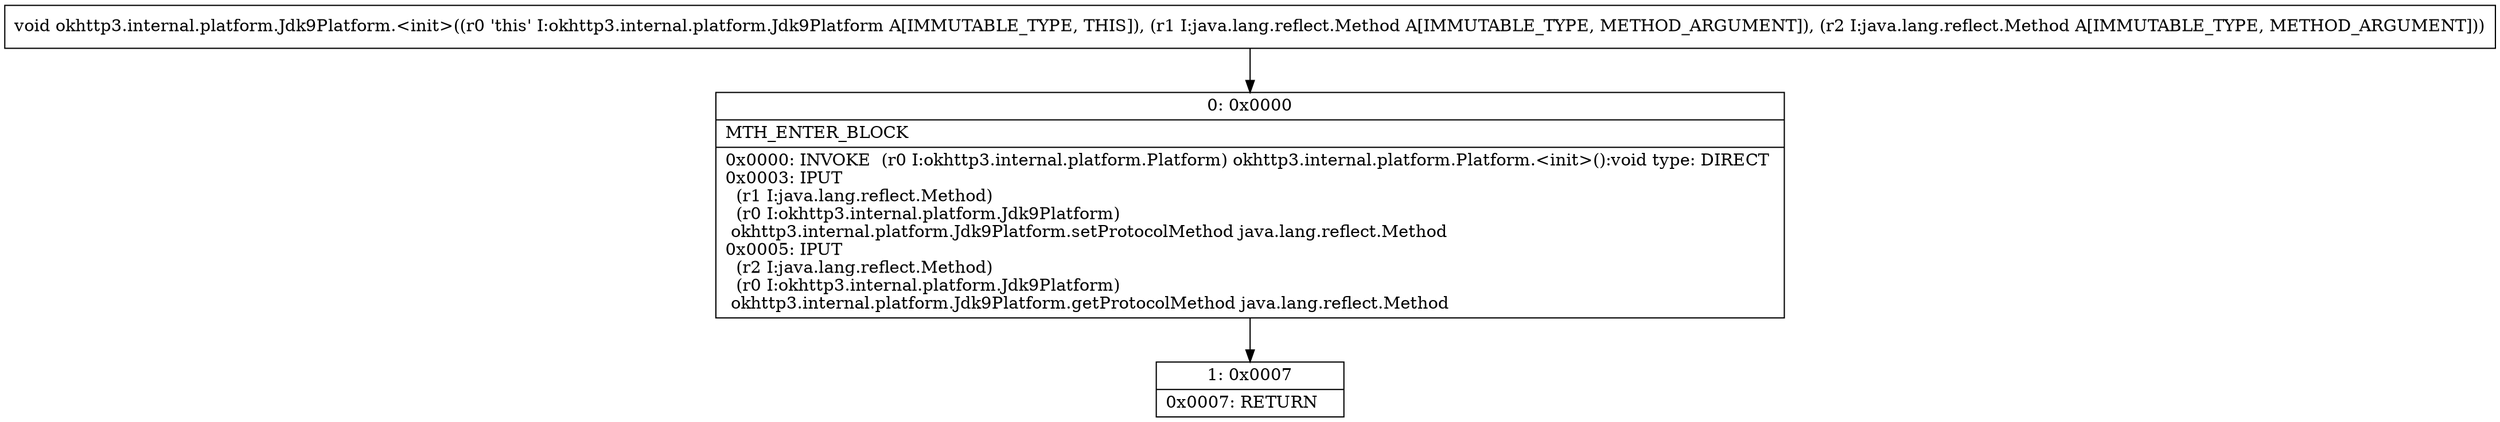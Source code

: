 digraph "CFG forokhttp3.internal.platform.Jdk9Platform.\<init\>(Ljava\/lang\/reflect\/Method;Ljava\/lang\/reflect\/Method;)V" {
Node_0 [shape=record,label="{0\:\ 0x0000|MTH_ENTER_BLOCK\l|0x0000: INVOKE  (r0 I:okhttp3.internal.platform.Platform) okhttp3.internal.platform.Platform.\<init\>():void type: DIRECT \l0x0003: IPUT  \l  (r1 I:java.lang.reflect.Method)\l  (r0 I:okhttp3.internal.platform.Jdk9Platform)\l okhttp3.internal.platform.Jdk9Platform.setProtocolMethod java.lang.reflect.Method \l0x0005: IPUT  \l  (r2 I:java.lang.reflect.Method)\l  (r0 I:okhttp3.internal.platform.Jdk9Platform)\l okhttp3.internal.platform.Jdk9Platform.getProtocolMethod java.lang.reflect.Method \l}"];
Node_1 [shape=record,label="{1\:\ 0x0007|0x0007: RETURN   \l}"];
MethodNode[shape=record,label="{void okhttp3.internal.platform.Jdk9Platform.\<init\>((r0 'this' I:okhttp3.internal.platform.Jdk9Platform A[IMMUTABLE_TYPE, THIS]), (r1 I:java.lang.reflect.Method A[IMMUTABLE_TYPE, METHOD_ARGUMENT]), (r2 I:java.lang.reflect.Method A[IMMUTABLE_TYPE, METHOD_ARGUMENT])) }"];
MethodNode -> Node_0;
Node_0 -> Node_1;
}


